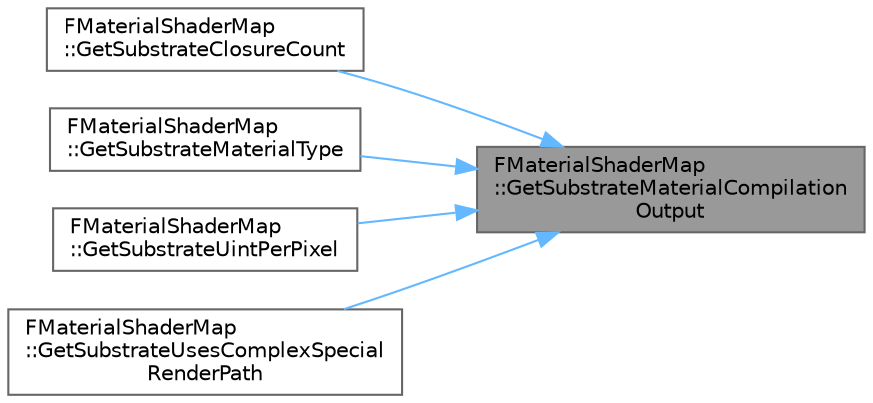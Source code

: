 digraph "FMaterialShaderMap::GetSubstrateMaterialCompilationOutput"
{
 // INTERACTIVE_SVG=YES
 // LATEX_PDF_SIZE
  bgcolor="transparent";
  edge [fontname=Helvetica,fontsize=10,labelfontname=Helvetica,labelfontsize=10];
  node [fontname=Helvetica,fontsize=10,shape=box,height=0.2,width=0.4];
  rankdir="RL";
  Node1 [id="Node000001",label="FMaterialShaderMap\l::GetSubstrateMaterialCompilation\lOutput",height=0.2,width=0.4,color="gray40", fillcolor="grey60", style="filled", fontcolor="black",tooltip=" "];
  Node1 -> Node2 [id="edge1_Node000001_Node000002",dir="back",color="steelblue1",style="solid",tooltip=" "];
  Node2 [id="Node000002",label="FMaterialShaderMap\l::GetSubstrateClosureCount",height=0.2,width=0.4,color="grey40", fillcolor="white", style="filled",URL="$dd/d35/classFMaterialShaderMap.html#a1c26c6a36c0c7d111010de74b1ec387d",tooltip=" "];
  Node1 -> Node3 [id="edge2_Node000001_Node000003",dir="back",color="steelblue1",style="solid",tooltip=" "];
  Node3 [id="Node000003",label="FMaterialShaderMap\l::GetSubstrateMaterialType",height=0.2,width=0.4,color="grey40", fillcolor="white", style="filled",URL="$dd/d35/classFMaterialShaderMap.html#ab26065cb5e4ba455ff3efb74bbfc428d",tooltip=" "];
  Node1 -> Node4 [id="edge3_Node000001_Node000004",dir="back",color="steelblue1",style="solid",tooltip=" "];
  Node4 [id="Node000004",label="FMaterialShaderMap\l::GetSubstrateUintPerPixel",height=0.2,width=0.4,color="grey40", fillcolor="white", style="filled",URL="$dd/d35/classFMaterialShaderMap.html#a7ce22f5f05f8872d165e368c0bd12cde",tooltip=" "];
  Node1 -> Node5 [id="edge4_Node000001_Node000005",dir="back",color="steelblue1",style="solid",tooltip=" "];
  Node5 [id="Node000005",label="FMaterialShaderMap\l::GetSubstrateUsesComplexSpecial\lRenderPath",height=0.2,width=0.4,color="grey40", fillcolor="white", style="filled",URL="$dd/d35/classFMaterialShaderMap.html#a5d62998ba31d45943d12a2d0c1853383",tooltip=" "];
}
